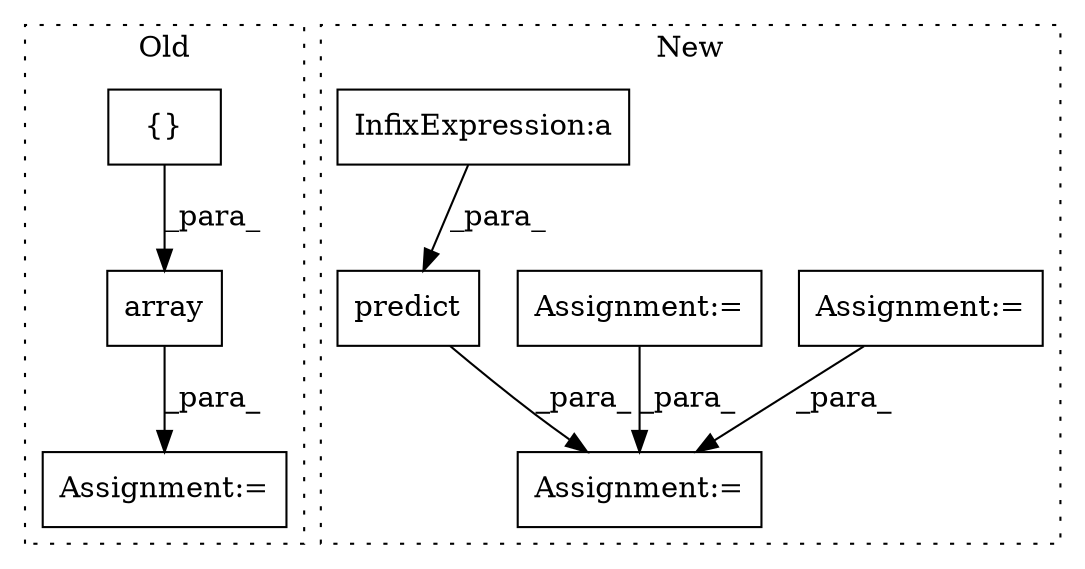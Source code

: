 digraph G {
subgraph cluster0 {
1 [label="array" a="32" s="1692,1752" l="6,1" shape="box"];
4 [label="Assignment:=" a="7" s="1653" l="1" shape="box"];
5 [label="{}" a="4" s="1707,1751" l="1,1" shape="box"];
label = "Old";
style="dotted";
}
subgraph cluster1 {
2 [label="predict" a="32" s="2454,2466" l="8,1" shape="box"];
3 [label="Assignment:=" a="7" s="2521" l="1" shape="box"];
6 [label="Assignment:=" a="7" s="2173" l="1" shape="box"];
7 [label="Assignment:=" a="7" s="2220" l="1" shape="box"];
8 [label="InfixExpression:a" a="27" s="1940" l="3" shape="box"];
label = "New";
style="dotted";
}
1 -> 4 [label="_para_"];
2 -> 3 [label="_para_"];
5 -> 1 [label="_para_"];
6 -> 3 [label="_para_"];
7 -> 3 [label="_para_"];
8 -> 2 [label="_para_"];
}